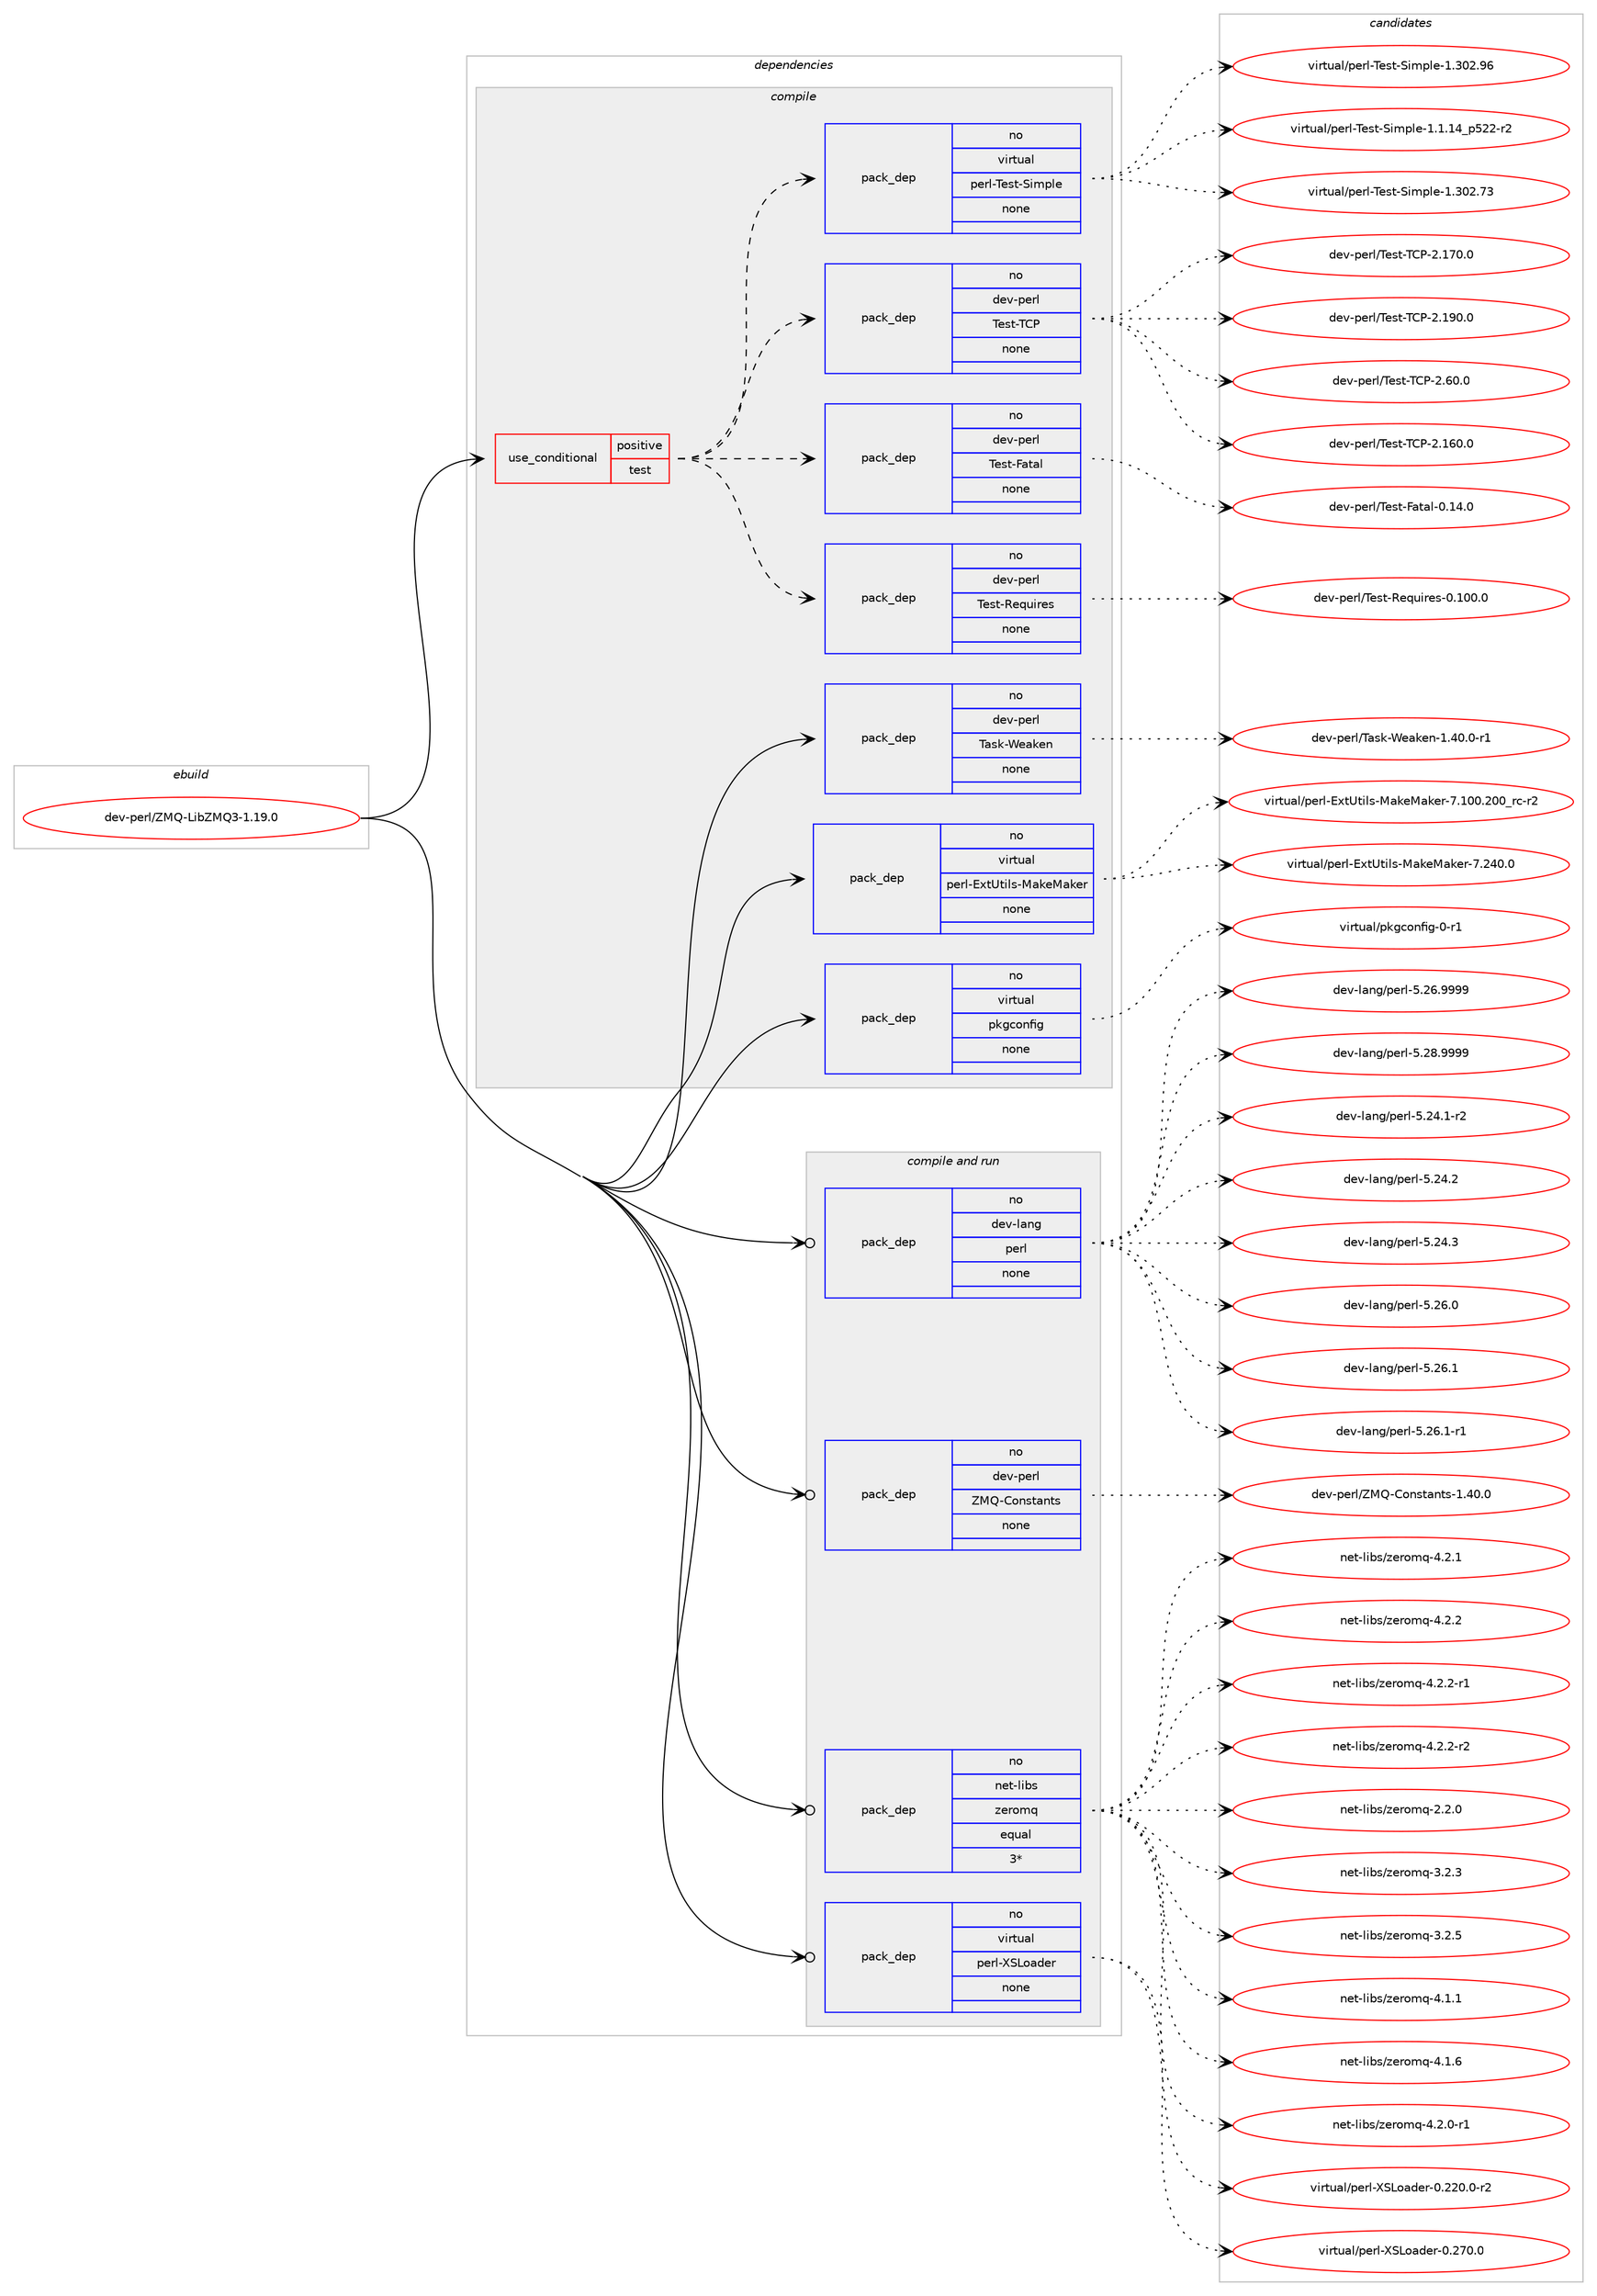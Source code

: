 digraph prolog {

# *************
# Graph options
# *************

newrank=true;
concentrate=true;
compound=true;
graph [rankdir=LR,fontname=Helvetica,fontsize=10,ranksep=1.5];#, ranksep=2.5, nodesep=0.2];
edge  [arrowhead=vee];
node  [fontname=Helvetica,fontsize=10];

# **********
# The ebuild
# **********

subgraph cluster_leftcol {
color=gray;
rank=same;
label=<<i>ebuild</i>>;
id [label="dev-perl/ZMQ-LibZMQ3-1.19.0", color=red, width=4, href="../dev-perl/ZMQ-LibZMQ3-1.19.0.svg"];
}

# ****************
# The dependencies
# ****************

subgraph cluster_midcol {
color=gray;
label=<<i>dependencies</i>>;
subgraph cluster_compile {
fillcolor="#eeeeee";
style=filled;
label=<<i>compile</i>>;
subgraph cond28287 {
dependency141151 [label=<<TABLE BORDER="0" CELLBORDER="1" CELLSPACING="0" CELLPADDING="4"><TR><TD ROWSPAN="3" CELLPADDING="10">use_conditional</TD></TR><TR><TD>positive</TD></TR><TR><TD>test</TD></TR></TABLE>>, shape=none, color=red];
subgraph pack109168 {
dependency141152 [label=<<TABLE BORDER="0" CELLBORDER="1" CELLSPACING="0" CELLPADDING="4" WIDTH="220"><TR><TD ROWSPAN="6" CELLPADDING="30">pack_dep</TD></TR><TR><TD WIDTH="110">no</TD></TR><TR><TD>dev-perl</TD></TR><TR><TD>Test-Requires</TD></TR><TR><TD>none</TD></TR><TR><TD></TD></TR></TABLE>>, shape=none, color=blue];
}
dependency141151:e -> dependency141152:w [weight=20,style="dashed",arrowhead="vee"];
subgraph pack109169 {
dependency141153 [label=<<TABLE BORDER="0" CELLBORDER="1" CELLSPACING="0" CELLPADDING="4" WIDTH="220"><TR><TD ROWSPAN="6" CELLPADDING="30">pack_dep</TD></TR><TR><TD WIDTH="110">no</TD></TR><TR><TD>dev-perl</TD></TR><TR><TD>Test-Fatal</TD></TR><TR><TD>none</TD></TR><TR><TD></TD></TR></TABLE>>, shape=none, color=blue];
}
dependency141151:e -> dependency141153:w [weight=20,style="dashed",arrowhead="vee"];
subgraph pack109170 {
dependency141154 [label=<<TABLE BORDER="0" CELLBORDER="1" CELLSPACING="0" CELLPADDING="4" WIDTH="220"><TR><TD ROWSPAN="6" CELLPADDING="30">pack_dep</TD></TR><TR><TD WIDTH="110">no</TD></TR><TR><TD>dev-perl</TD></TR><TR><TD>Test-TCP</TD></TR><TR><TD>none</TD></TR><TR><TD></TD></TR></TABLE>>, shape=none, color=blue];
}
dependency141151:e -> dependency141154:w [weight=20,style="dashed",arrowhead="vee"];
subgraph pack109171 {
dependency141155 [label=<<TABLE BORDER="0" CELLBORDER="1" CELLSPACING="0" CELLPADDING="4" WIDTH="220"><TR><TD ROWSPAN="6" CELLPADDING="30">pack_dep</TD></TR><TR><TD WIDTH="110">no</TD></TR><TR><TD>virtual</TD></TR><TR><TD>perl-Test-Simple</TD></TR><TR><TD>none</TD></TR><TR><TD></TD></TR></TABLE>>, shape=none, color=blue];
}
dependency141151:e -> dependency141155:w [weight=20,style="dashed",arrowhead="vee"];
}
id:e -> dependency141151:w [weight=20,style="solid",arrowhead="vee"];
subgraph pack109172 {
dependency141156 [label=<<TABLE BORDER="0" CELLBORDER="1" CELLSPACING="0" CELLPADDING="4" WIDTH="220"><TR><TD ROWSPAN="6" CELLPADDING="30">pack_dep</TD></TR><TR><TD WIDTH="110">no</TD></TR><TR><TD>dev-perl</TD></TR><TR><TD>Task-Weaken</TD></TR><TR><TD>none</TD></TR><TR><TD></TD></TR></TABLE>>, shape=none, color=blue];
}
id:e -> dependency141156:w [weight=20,style="solid",arrowhead="vee"];
subgraph pack109173 {
dependency141157 [label=<<TABLE BORDER="0" CELLBORDER="1" CELLSPACING="0" CELLPADDING="4" WIDTH="220"><TR><TD ROWSPAN="6" CELLPADDING="30">pack_dep</TD></TR><TR><TD WIDTH="110">no</TD></TR><TR><TD>virtual</TD></TR><TR><TD>perl-ExtUtils-MakeMaker</TD></TR><TR><TD>none</TD></TR><TR><TD></TD></TR></TABLE>>, shape=none, color=blue];
}
id:e -> dependency141157:w [weight=20,style="solid",arrowhead="vee"];
subgraph pack109174 {
dependency141158 [label=<<TABLE BORDER="0" CELLBORDER="1" CELLSPACING="0" CELLPADDING="4" WIDTH="220"><TR><TD ROWSPAN="6" CELLPADDING="30">pack_dep</TD></TR><TR><TD WIDTH="110">no</TD></TR><TR><TD>virtual</TD></TR><TR><TD>pkgconfig</TD></TR><TR><TD>none</TD></TR><TR><TD></TD></TR></TABLE>>, shape=none, color=blue];
}
id:e -> dependency141158:w [weight=20,style="solid",arrowhead="vee"];
}
subgraph cluster_compileandrun {
fillcolor="#eeeeee";
style=filled;
label=<<i>compile and run</i>>;
subgraph pack109175 {
dependency141159 [label=<<TABLE BORDER="0" CELLBORDER="1" CELLSPACING="0" CELLPADDING="4" WIDTH="220"><TR><TD ROWSPAN="6" CELLPADDING="30">pack_dep</TD></TR><TR><TD WIDTH="110">no</TD></TR><TR><TD>dev-lang</TD></TR><TR><TD>perl</TD></TR><TR><TD>none</TD></TR><TR><TD></TD></TR></TABLE>>, shape=none, color=blue];
}
id:e -> dependency141159:w [weight=20,style="solid",arrowhead="odotvee"];
subgraph pack109176 {
dependency141160 [label=<<TABLE BORDER="0" CELLBORDER="1" CELLSPACING="0" CELLPADDING="4" WIDTH="220"><TR><TD ROWSPAN="6" CELLPADDING="30">pack_dep</TD></TR><TR><TD WIDTH="110">no</TD></TR><TR><TD>dev-perl</TD></TR><TR><TD>ZMQ-Constants</TD></TR><TR><TD>none</TD></TR><TR><TD></TD></TR></TABLE>>, shape=none, color=blue];
}
id:e -> dependency141160:w [weight=20,style="solid",arrowhead="odotvee"];
subgraph pack109177 {
dependency141161 [label=<<TABLE BORDER="0" CELLBORDER="1" CELLSPACING="0" CELLPADDING="4" WIDTH="220"><TR><TD ROWSPAN="6" CELLPADDING="30">pack_dep</TD></TR><TR><TD WIDTH="110">no</TD></TR><TR><TD>net-libs</TD></TR><TR><TD>zeromq</TD></TR><TR><TD>equal</TD></TR><TR><TD>3*</TD></TR></TABLE>>, shape=none, color=blue];
}
id:e -> dependency141161:w [weight=20,style="solid",arrowhead="odotvee"];
subgraph pack109178 {
dependency141162 [label=<<TABLE BORDER="0" CELLBORDER="1" CELLSPACING="0" CELLPADDING="4" WIDTH="220"><TR><TD ROWSPAN="6" CELLPADDING="30">pack_dep</TD></TR><TR><TD WIDTH="110">no</TD></TR><TR><TD>virtual</TD></TR><TR><TD>perl-XSLoader</TD></TR><TR><TD>none</TD></TR><TR><TD></TD></TR></TABLE>>, shape=none, color=blue];
}
id:e -> dependency141162:w [weight=20,style="solid",arrowhead="odotvee"];
}
subgraph cluster_run {
fillcolor="#eeeeee";
style=filled;
label=<<i>run</i>>;
}
}

# **************
# The candidates
# **************

subgraph cluster_choices {
rank=same;
color=gray;
label=<<i>candidates</i>>;

subgraph choice109168 {
color=black;
nodesep=1;
choice10010111845112101114108478410111511645821011131171051141011154548464948484648 [label="dev-perl/Test-Requires-0.100.0", color=red, width=4,href="../dev-perl/Test-Requires-0.100.0.svg"];
dependency141152:e -> choice10010111845112101114108478410111511645821011131171051141011154548464948484648:w [style=dotted,weight="100"];
}
subgraph choice109169 {
color=black;
nodesep=1;
choice1001011184511210111410847841011151164570971169710845484649524648 [label="dev-perl/Test-Fatal-0.14.0", color=red, width=4,href="../dev-perl/Test-Fatal-0.14.0.svg"];
dependency141153:e -> choice1001011184511210111410847841011151164570971169710845484649524648:w [style=dotted,weight="100"];
}
subgraph choice109170 {
color=black;
nodesep=1;
choice100101118451121011141084784101115116458467804550464954484648 [label="dev-perl/Test-TCP-2.160.0", color=red, width=4,href="../dev-perl/Test-TCP-2.160.0.svg"];
choice100101118451121011141084784101115116458467804550464955484648 [label="dev-perl/Test-TCP-2.170.0", color=red, width=4,href="../dev-perl/Test-TCP-2.170.0.svg"];
choice100101118451121011141084784101115116458467804550464957484648 [label="dev-perl/Test-TCP-2.190.0", color=red, width=4,href="../dev-perl/Test-TCP-2.190.0.svg"];
choice1001011184511210111410847841011151164584678045504654484648 [label="dev-perl/Test-TCP-2.60.0", color=red, width=4,href="../dev-perl/Test-TCP-2.60.0.svg"];
dependency141154:e -> choice100101118451121011141084784101115116458467804550464954484648:w [style=dotted,weight="100"];
dependency141154:e -> choice100101118451121011141084784101115116458467804550464955484648:w [style=dotted,weight="100"];
dependency141154:e -> choice100101118451121011141084784101115116458467804550464957484648:w [style=dotted,weight="100"];
dependency141154:e -> choice1001011184511210111410847841011151164584678045504654484648:w [style=dotted,weight="100"];
}
subgraph choice109171 {
color=black;
nodesep=1;
choice11810511411611797108471121011141084584101115116458310510911210810145494649464952951125350504511450 [label="virtual/perl-Test-Simple-1.1.14_p522-r2", color=red, width=4,href="../virtual/perl-Test-Simple-1.1.14_p522-r2.svg"];
choice118105114116117971084711210111410845841011151164583105109112108101454946514850465551 [label="virtual/perl-Test-Simple-1.302.73", color=red, width=4,href="../virtual/perl-Test-Simple-1.302.73.svg"];
choice118105114116117971084711210111410845841011151164583105109112108101454946514850465754 [label="virtual/perl-Test-Simple-1.302.96", color=red, width=4,href="../virtual/perl-Test-Simple-1.302.96.svg"];
dependency141155:e -> choice11810511411611797108471121011141084584101115116458310510911210810145494649464952951125350504511450:w [style=dotted,weight="100"];
dependency141155:e -> choice118105114116117971084711210111410845841011151164583105109112108101454946514850465551:w [style=dotted,weight="100"];
dependency141155:e -> choice118105114116117971084711210111410845841011151164583105109112108101454946514850465754:w [style=dotted,weight="100"];
}
subgraph choice109172 {
color=black;
nodesep=1;
choice10010111845112101114108478497115107458710197107101110454946524846484511449 [label="dev-perl/Task-Weaken-1.40.0-r1", color=red, width=4,href="../dev-perl/Task-Weaken-1.40.0-r1.svg"];
dependency141156:e -> choice10010111845112101114108478497115107458710197107101110454946524846484511449:w [style=dotted,weight="100"];
}
subgraph choice109173 {
color=black;
nodesep=1;
choice118105114116117971084711210111410845691201168511610510811545779710710177971071011144555464948484650484895114994511450 [label="virtual/perl-ExtUtils-MakeMaker-7.100.200_rc-r2", color=red, width=4,href="../virtual/perl-ExtUtils-MakeMaker-7.100.200_rc-r2.svg"];
choice118105114116117971084711210111410845691201168511610510811545779710710177971071011144555465052484648 [label="virtual/perl-ExtUtils-MakeMaker-7.240.0", color=red, width=4,href="../virtual/perl-ExtUtils-MakeMaker-7.240.0.svg"];
dependency141157:e -> choice118105114116117971084711210111410845691201168511610510811545779710710177971071011144555464948484650484895114994511450:w [style=dotted,weight="100"];
dependency141157:e -> choice118105114116117971084711210111410845691201168511610510811545779710710177971071011144555465052484648:w [style=dotted,weight="100"];
}
subgraph choice109174 {
color=black;
nodesep=1;
choice11810511411611797108471121071039911111010210510345484511449 [label="virtual/pkgconfig-0-r1", color=red, width=4,href="../virtual/pkgconfig-0-r1.svg"];
dependency141158:e -> choice11810511411611797108471121071039911111010210510345484511449:w [style=dotted,weight="100"];
}
subgraph choice109175 {
color=black;
nodesep=1;
choice100101118451089711010347112101114108455346505246494511450 [label="dev-lang/perl-5.24.1-r2", color=red, width=4,href="../dev-lang/perl-5.24.1-r2.svg"];
choice10010111845108971101034711210111410845534650524650 [label="dev-lang/perl-5.24.2", color=red, width=4,href="../dev-lang/perl-5.24.2.svg"];
choice10010111845108971101034711210111410845534650524651 [label="dev-lang/perl-5.24.3", color=red, width=4,href="../dev-lang/perl-5.24.3.svg"];
choice10010111845108971101034711210111410845534650544648 [label="dev-lang/perl-5.26.0", color=red, width=4,href="../dev-lang/perl-5.26.0.svg"];
choice10010111845108971101034711210111410845534650544649 [label="dev-lang/perl-5.26.1", color=red, width=4,href="../dev-lang/perl-5.26.1.svg"];
choice100101118451089711010347112101114108455346505446494511449 [label="dev-lang/perl-5.26.1-r1", color=red, width=4,href="../dev-lang/perl-5.26.1-r1.svg"];
choice10010111845108971101034711210111410845534650544657575757 [label="dev-lang/perl-5.26.9999", color=red, width=4,href="../dev-lang/perl-5.26.9999.svg"];
choice10010111845108971101034711210111410845534650564657575757 [label="dev-lang/perl-5.28.9999", color=red, width=4,href="../dev-lang/perl-5.28.9999.svg"];
dependency141159:e -> choice100101118451089711010347112101114108455346505246494511450:w [style=dotted,weight="100"];
dependency141159:e -> choice10010111845108971101034711210111410845534650524650:w [style=dotted,weight="100"];
dependency141159:e -> choice10010111845108971101034711210111410845534650524651:w [style=dotted,weight="100"];
dependency141159:e -> choice10010111845108971101034711210111410845534650544648:w [style=dotted,weight="100"];
dependency141159:e -> choice10010111845108971101034711210111410845534650544649:w [style=dotted,weight="100"];
dependency141159:e -> choice100101118451089711010347112101114108455346505446494511449:w [style=dotted,weight="100"];
dependency141159:e -> choice10010111845108971101034711210111410845534650544657575757:w [style=dotted,weight="100"];
dependency141159:e -> choice10010111845108971101034711210111410845534650564657575757:w [style=dotted,weight="100"];
}
subgraph choice109176 {
color=black;
nodesep=1;
choice100101118451121011141084790778145671111101151169711011611545494652484648 [label="dev-perl/ZMQ-Constants-1.40.0", color=red, width=4,href="../dev-perl/ZMQ-Constants-1.40.0.svg"];
dependency141160:e -> choice100101118451121011141084790778145671111101151169711011611545494652484648:w [style=dotted,weight="100"];
}
subgraph choice109177 {
color=black;
nodesep=1;
choice110101116451081059811547122101114111109113455046504648 [label="net-libs/zeromq-2.2.0", color=red, width=4,href="../net-libs/zeromq-2.2.0.svg"];
choice110101116451081059811547122101114111109113455146504651 [label="net-libs/zeromq-3.2.3", color=red, width=4,href="../net-libs/zeromq-3.2.3.svg"];
choice110101116451081059811547122101114111109113455146504653 [label="net-libs/zeromq-3.2.5", color=red, width=4,href="../net-libs/zeromq-3.2.5.svg"];
choice110101116451081059811547122101114111109113455246494649 [label="net-libs/zeromq-4.1.1", color=red, width=4,href="../net-libs/zeromq-4.1.1.svg"];
choice110101116451081059811547122101114111109113455246494654 [label="net-libs/zeromq-4.1.6", color=red, width=4,href="../net-libs/zeromq-4.1.6.svg"];
choice1101011164510810598115471221011141111091134552465046484511449 [label="net-libs/zeromq-4.2.0-r1", color=red, width=4,href="../net-libs/zeromq-4.2.0-r1.svg"];
choice110101116451081059811547122101114111109113455246504649 [label="net-libs/zeromq-4.2.1", color=red, width=4,href="../net-libs/zeromq-4.2.1.svg"];
choice110101116451081059811547122101114111109113455246504650 [label="net-libs/zeromq-4.2.2", color=red, width=4,href="../net-libs/zeromq-4.2.2.svg"];
choice1101011164510810598115471221011141111091134552465046504511449 [label="net-libs/zeromq-4.2.2-r1", color=red, width=4,href="../net-libs/zeromq-4.2.2-r1.svg"];
choice1101011164510810598115471221011141111091134552465046504511450 [label="net-libs/zeromq-4.2.2-r2", color=red, width=4,href="../net-libs/zeromq-4.2.2-r2.svg"];
dependency141161:e -> choice110101116451081059811547122101114111109113455046504648:w [style=dotted,weight="100"];
dependency141161:e -> choice110101116451081059811547122101114111109113455146504651:w [style=dotted,weight="100"];
dependency141161:e -> choice110101116451081059811547122101114111109113455146504653:w [style=dotted,weight="100"];
dependency141161:e -> choice110101116451081059811547122101114111109113455246494649:w [style=dotted,weight="100"];
dependency141161:e -> choice110101116451081059811547122101114111109113455246494654:w [style=dotted,weight="100"];
dependency141161:e -> choice1101011164510810598115471221011141111091134552465046484511449:w [style=dotted,weight="100"];
dependency141161:e -> choice110101116451081059811547122101114111109113455246504649:w [style=dotted,weight="100"];
dependency141161:e -> choice110101116451081059811547122101114111109113455246504650:w [style=dotted,weight="100"];
dependency141161:e -> choice1101011164510810598115471221011141111091134552465046504511449:w [style=dotted,weight="100"];
dependency141161:e -> choice1101011164510810598115471221011141111091134552465046504511450:w [style=dotted,weight="100"];
}
subgraph choice109178 {
color=black;
nodesep=1;
choice1181051141161179710847112101114108458883761119710010111445484650504846484511450 [label="virtual/perl-XSLoader-0.220.0-r2", color=red, width=4,href="../virtual/perl-XSLoader-0.220.0-r2.svg"];
choice118105114116117971084711210111410845888376111971001011144548465055484648 [label="virtual/perl-XSLoader-0.270.0", color=red, width=4,href="../virtual/perl-XSLoader-0.270.0.svg"];
dependency141162:e -> choice1181051141161179710847112101114108458883761119710010111445484650504846484511450:w [style=dotted,weight="100"];
dependency141162:e -> choice118105114116117971084711210111410845888376111971001011144548465055484648:w [style=dotted,weight="100"];
}
}

}
